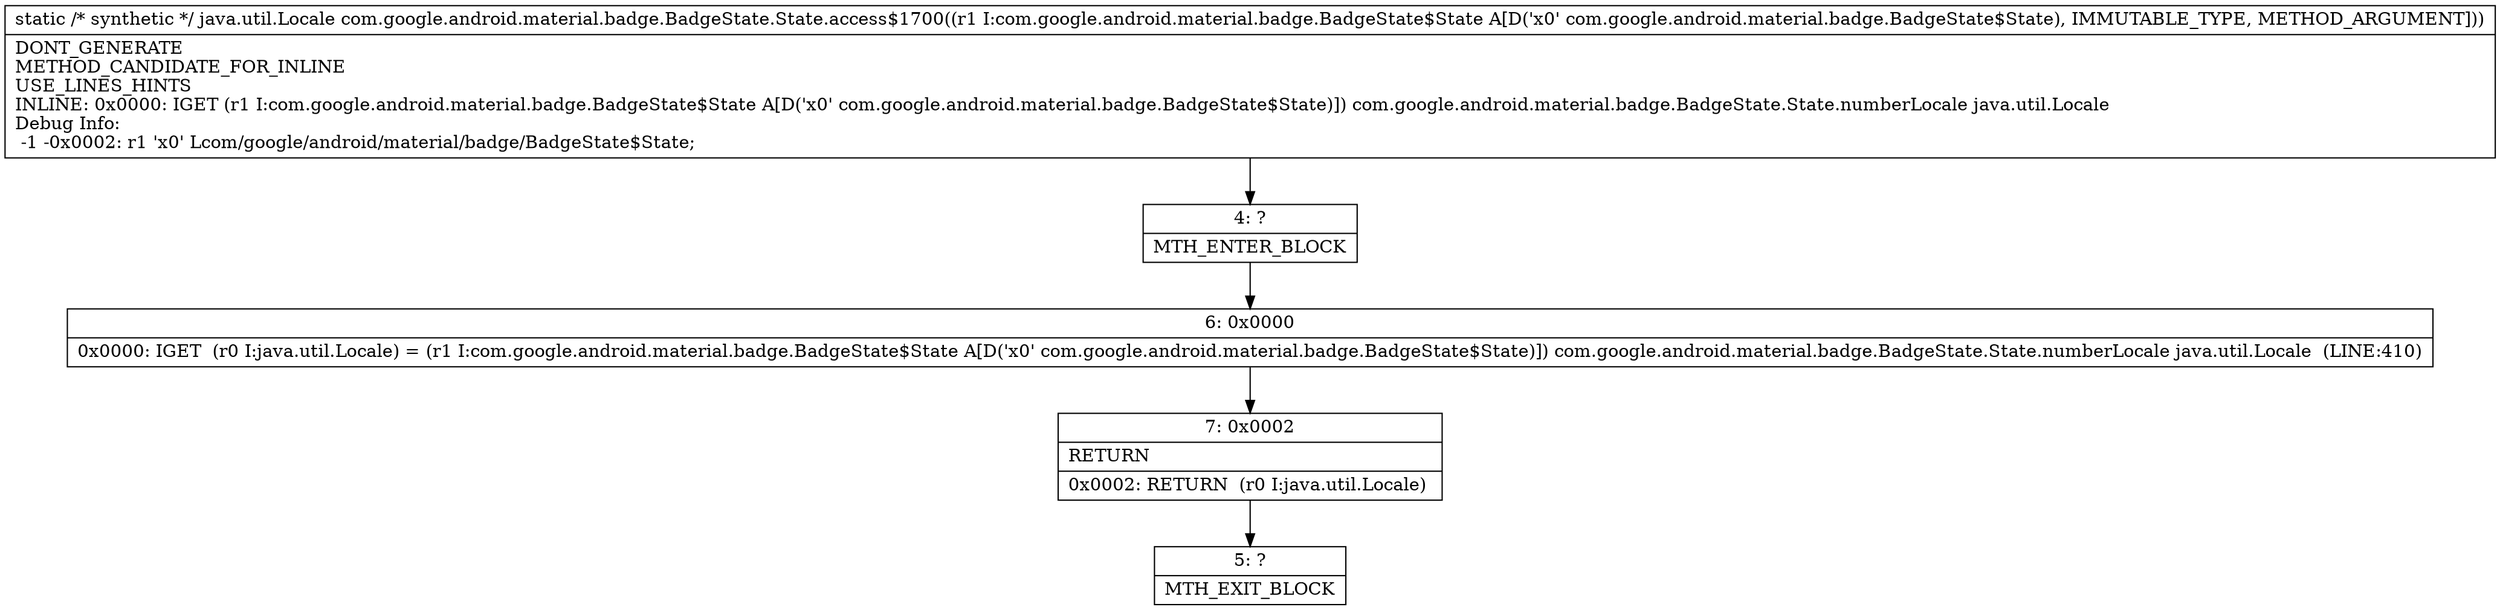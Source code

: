 digraph "CFG forcom.google.android.material.badge.BadgeState.State.access$1700(Lcom\/google\/android\/material\/badge\/BadgeState$State;)Ljava\/util\/Locale;" {
Node_4 [shape=record,label="{4\:\ ?|MTH_ENTER_BLOCK\l}"];
Node_6 [shape=record,label="{6\:\ 0x0000|0x0000: IGET  (r0 I:java.util.Locale) = (r1 I:com.google.android.material.badge.BadgeState$State A[D('x0' com.google.android.material.badge.BadgeState$State)]) com.google.android.material.badge.BadgeState.State.numberLocale java.util.Locale  (LINE:410)\l}"];
Node_7 [shape=record,label="{7\:\ 0x0002|RETURN\l|0x0002: RETURN  (r0 I:java.util.Locale) \l}"];
Node_5 [shape=record,label="{5\:\ ?|MTH_EXIT_BLOCK\l}"];
MethodNode[shape=record,label="{static \/* synthetic *\/ java.util.Locale com.google.android.material.badge.BadgeState.State.access$1700((r1 I:com.google.android.material.badge.BadgeState$State A[D('x0' com.google.android.material.badge.BadgeState$State), IMMUTABLE_TYPE, METHOD_ARGUMENT]))  | DONT_GENERATE\lMETHOD_CANDIDATE_FOR_INLINE\lUSE_LINES_HINTS\lINLINE: 0x0000: IGET  (r1 I:com.google.android.material.badge.BadgeState$State A[D('x0' com.google.android.material.badge.BadgeState$State)]) com.google.android.material.badge.BadgeState.State.numberLocale java.util.Locale\lDebug Info:\l  \-1 \-0x0002: r1 'x0' Lcom\/google\/android\/material\/badge\/BadgeState$State;\l}"];
MethodNode -> Node_4;Node_4 -> Node_6;
Node_6 -> Node_7;
Node_7 -> Node_5;
}

